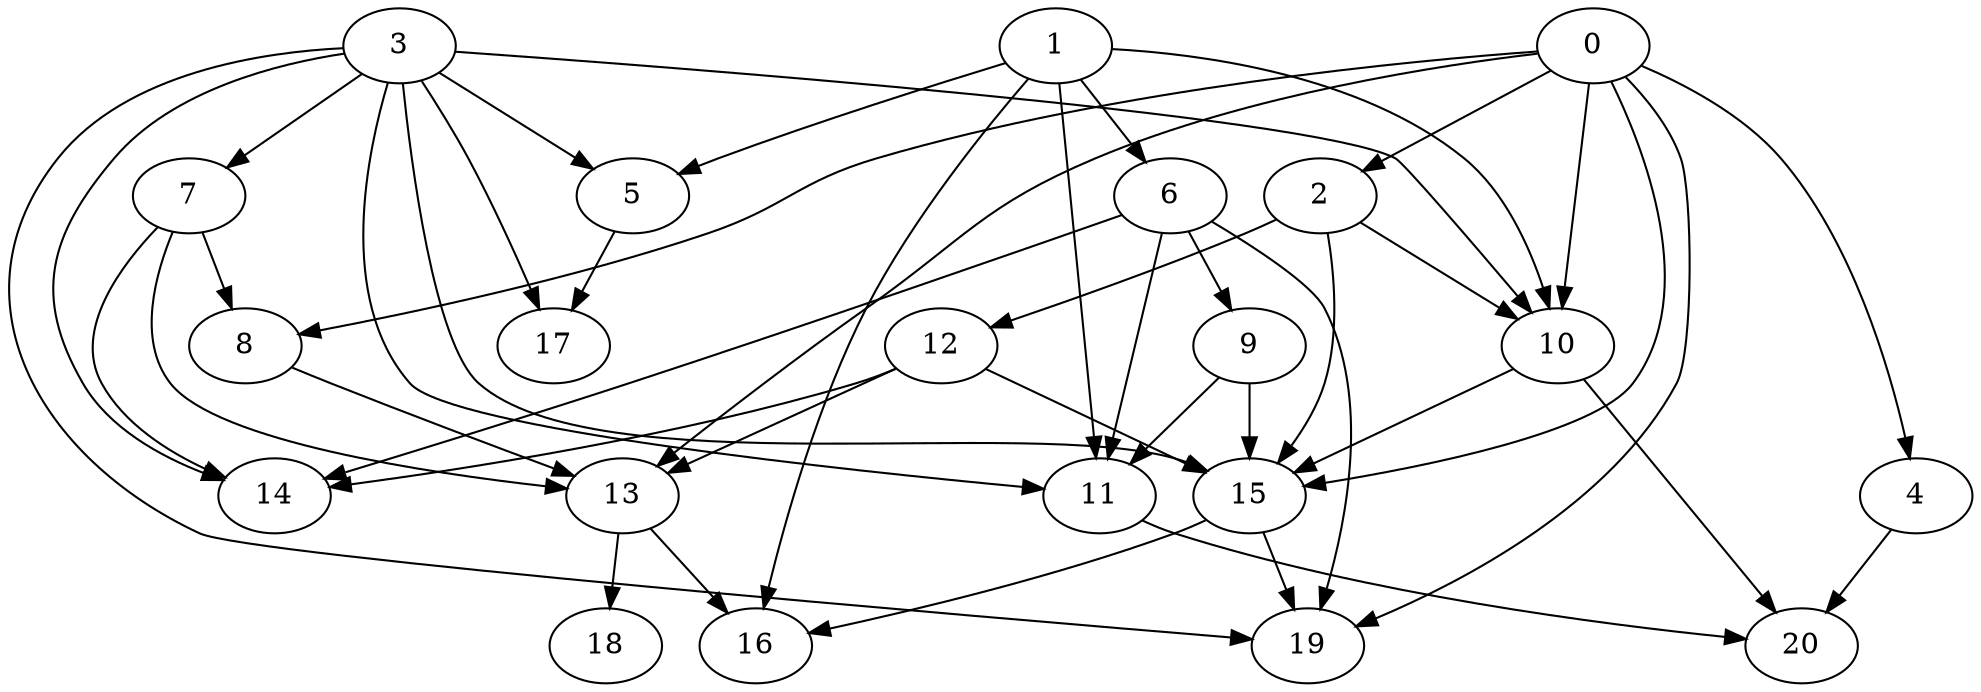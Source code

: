 digraph "Random_Nodes_21_Density_2.14_CCR_1.00_WeightType_Random_Heterogeneous-4-2" {
3 [Weight=13];
0 [Weight=16];
7 [Weight=21];
1 [Weight=5];
2 [Weight=8];
6 [Weight=21];
12 [Weight=27];
8 [Weight=27];
9 [Weight=5];
10 [Weight=5];
11 [Weight=24];
13 [Weight=19];
15 [Weight=8];
4 [Weight=11];
5 [Weight=11];
18 [Weight=21];
19 [Weight=21];
20 [Weight=16];
14 [Weight=8];
17 [Weight=8];
16 [Weight=5];
6 -> 19 [Weight=4];
12 -> 13 [Weight=5];
9 -> 11 [Weight=7];
2 -> 10 [Weight=10];
15 -> 16 [Weight=8];
13 -> 16 [Weight=2];
0 -> 4 [Weight=8];
10 -> 20 [Weight=3];
3 -> 11 [Weight=8];
6 -> 14 [Weight=10];
0 -> 10 [Weight=9];
1 -> 5 [Weight=10];
0 -> 13 [Weight=6];
3 -> 7 [Weight=5];
6 -> 9 [Weight=9];
11 -> 20 [Weight=8];
15 -> 19 [Weight=10];
1 -> 16 [Weight=3];
13 -> 18 [Weight=7];
6 -> 11 [Weight=5];
12 -> 15 [Weight=7];
2 -> 15 [Weight=10];
3 -> 5 [Weight=8];
3 -> 19 [Weight=8];
3 -> 10 [Weight=10];
0 -> 2 [Weight=7];
8 -> 13 [Weight=4];
3 -> 14 [Weight=5];
12 -> 14 [Weight=3];
3 -> 15 [Weight=4];
1 -> 10 [Weight=4];
7 -> 8 [Weight=8];
7 -> 14 [Weight=6];
3 -> 17 [Weight=9];
5 -> 17 [Weight=8];
0 -> 19 [Weight=7];
0 -> 15 [Weight=2];
2 -> 12 [Weight=6];
0 -> 8 [Weight=9];
10 -> 15 [Weight=5];
1 -> 6 [Weight=7];
4 -> 20 [Weight=4];
7 -> 13 [Weight=5];
9 -> 15 [Weight=10];
1 -> 11 [Weight=7];
}
